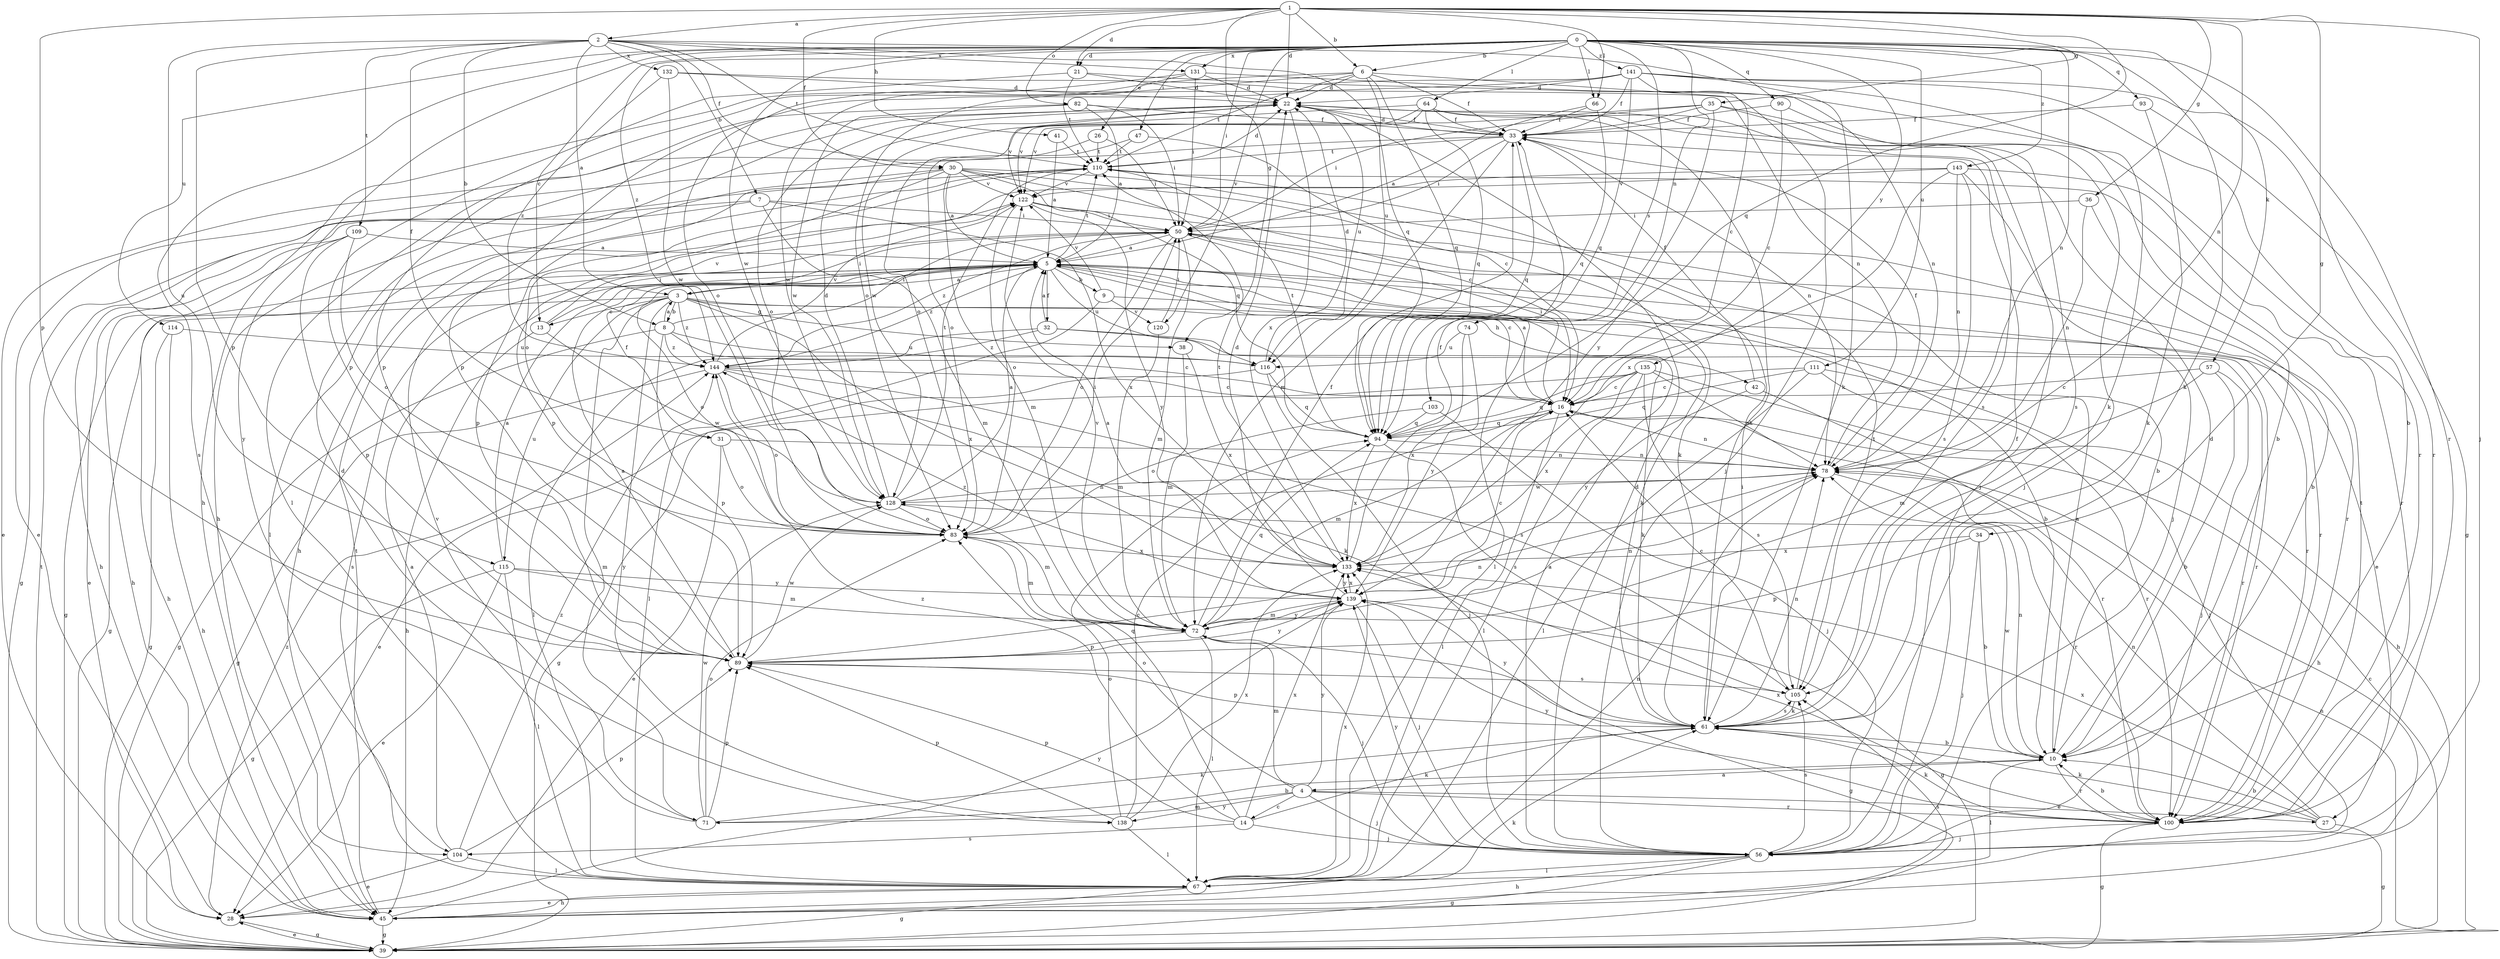 strict digraph  {
0;
1;
2;
3;
4;
5;
6;
7;
8;
9;
10;
13;
14;
16;
21;
22;
26;
27;
28;
30;
31;
32;
33;
34;
35;
36;
38;
39;
41;
42;
45;
47;
50;
56;
57;
61;
64;
66;
67;
71;
72;
74;
78;
82;
83;
89;
90;
93;
94;
100;
103;
104;
105;
109;
110;
111;
114;
115;
116;
120;
122;
128;
131;
132;
133;
135;
138;
139;
141;
143;
144;
0 -> 6  [label=b];
0 -> 13  [label=c];
0 -> 21  [label=d];
0 -> 26  [label=e];
0 -> 47  [label=i];
0 -> 50  [label=i];
0 -> 57  [label=k];
0 -> 61  [label=k];
0 -> 64  [label=l];
0 -> 66  [label=l];
0 -> 74  [label=n];
0 -> 78  [label=n];
0 -> 90  [label=q];
0 -> 93  [label=q];
0 -> 100  [label=r];
0 -> 103  [label=s];
0 -> 104  [label=s];
0 -> 111  [label=u];
0 -> 114  [label=u];
0 -> 120  [label=v];
0 -> 128  [label=w];
0 -> 131  [label=x];
0 -> 135  [label=y];
0 -> 138  [label=y];
0 -> 141  [label=z];
0 -> 143  [label=z];
0 -> 144  [label=z];
1 -> 2  [label=a];
1 -> 6  [label=b];
1 -> 21  [label=d];
1 -> 22  [label=d];
1 -> 30  [label=f];
1 -> 34  [label=g];
1 -> 35  [label=g];
1 -> 36  [label=g];
1 -> 38  [label=g];
1 -> 41  [label=h];
1 -> 56  [label=j];
1 -> 66  [label=l];
1 -> 78  [label=n];
1 -> 82  [label=o];
1 -> 89  [label=p];
1 -> 94  [label=q];
2 -> 3  [label=a];
2 -> 7  [label=b];
2 -> 8  [label=b];
2 -> 30  [label=f];
2 -> 31  [label=f];
2 -> 61  [label=k];
2 -> 89  [label=p];
2 -> 94  [label=q];
2 -> 109  [label=t];
2 -> 110  [label=t];
2 -> 115  [label=u];
2 -> 131  [label=x];
2 -> 132  [label=x];
3 -> 8  [label=b];
3 -> 13  [label=c];
3 -> 38  [label=g];
3 -> 39  [label=g];
3 -> 42  [label=h];
3 -> 50  [label=i];
3 -> 71  [label=m];
3 -> 100  [label=r];
3 -> 115  [label=u];
3 -> 133  [label=x];
3 -> 138  [label=y];
3 -> 144  [label=z];
4 -> 14  [label=c];
4 -> 27  [label=e];
4 -> 56  [label=j];
4 -> 71  [label=m];
4 -> 72  [label=m];
4 -> 83  [label=o];
4 -> 100  [label=r];
4 -> 138  [label=y];
4 -> 139  [label=y];
5 -> 3  [label=a];
5 -> 9  [label=b];
5 -> 10  [label=b];
5 -> 16  [label=c];
5 -> 31  [label=f];
5 -> 32  [label=f];
5 -> 39  [label=g];
5 -> 45  [label=h];
5 -> 61  [label=k];
5 -> 83  [label=o];
5 -> 100  [label=r];
5 -> 104  [label=s];
5 -> 110  [label=t];
5 -> 116  [label=u];
5 -> 144  [label=z];
6 -> 22  [label=d];
6 -> 33  [label=f];
6 -> 56  [label=j];
6 -> 89  [label=p];
6 -> 94  [label=q];
6 -> 110  [label=t];
6 -> 116  [label=u];
6 -> 128  [label=w];
7 -> 39  [label=g];
7 -> 45  [label=h];
7 -> 50  [label=i];
7 -> 72  [label=m];
7 -> 133  [label=x];
8 -> 3  [label=a];
8 -> 16  [label=c];
8 -> 39  [label=g];
8 -> 50  [label=i];
8 -> 89  [label=p];
8 -> 116  [label=u];
8 -> 144  [label=z];
9 -> 27  [label=e];
9 -> 67  [label=l];
9 -> 120  [label=v];
9 -> 122  [label=v];
10 -> 4  [label=a];
10 -> 5  [label=a];
10 -> 22  [label=d];
10 -> 67  [label=l];
10 -> 78  [label=n];
10 -> 100  [label=r];
10 -> 128  [label=w];
13 -> 45  [label=h];
13 -> 50  [label=i];
13 -> 122  [label=v];
13 -> 128  [label=w];
14 -> 56  [label=j];
14 -> 61  [label=k];
14 -> 89  [label=p];
14 -> 94  [label=q];
14 -> 104  [label=s];
14 -> 133  [label=x];
14 -> 144  [label=z];
16 -> 5  [label=a];
16 -> 45  [label=h];
16 -> 50  [label=i];
16 -> 67  [label=l];
16 -> 72  [label=m];
16 -> 78  [label=n];
16 -> 94  [label=q];
21 -> 22  [label=d];
21 -> 89  [label=p];
21 -> 100  [label=r];
21 -> 110  [label=t];
22 -> 33  [label=f];
22 -> 45  [label=h];
22 -> 61  [label=k];
22 -> 83  [label=o];
22 -> 116  [label=u];
22 -> 122  [label=v];
22 -> 133  [label=x];
26 -> 28  [label=e];
26 -> 50  [label=i];
26 -> 110  [label=t];
27 -> 10  [label=b];
27 -> 39  [label=g];
27 -> 61  [label=k];
27 -> 78  [label=n];
27 -> 133  [label=x];
28 -> 39  [label=g];
28 -> 144  [label=z];
30 -> 5  [label=a];
30 -> 10  [label=b];
30 -> 16  [label=c];
30 -> 61  [label=k];
30 -> 67  [label=l];
30 -> 72  [label=m];
30 -> 83  [label=o];
30 -> 89  [label=p];
30 -> 94  [label=q];
30 -> 122  [label=v];
31 -> 28  [label=e];
31 -> 78  [label=n];
31 -> 83  [label=o];
32 -> 5  [label=a];
32 -> 61  [label=k];
32 -> 67  [label=l];
32 -> 100  [label=r];
32 -> 144  [label=z];
33 -> 22  [label=d];
33 -> 28  [label=e];
33 -> 50  [label=i];
33 -> 72  [label=m];
33 -> 78  [label=n];
33 -> 94  [label=q];
33 -> 110  [label=t];
34 -> 10  [label=b];
34 -> 56  [label=j];
34 -> 89  [label=p];
34 -> 133  [label=x];
35 -> 10  [label=b];
35 -> 33  [label=f];
35 -> 50  [label=i];
35 -> 105  [label=s];
35 -> 122  [label=v];
35 -> 139  [label=y];
36 -> 10  [label=b];
36 -> 50  [label=i];
36 -> 78  [label=n];
38 -> 72  [label=m];
38 -> 133  [label=x];
39 -> 16  [label=c];
39 -> 28  [label=e];
39 -> 78  [label=n];
39 -> 110  [label=t];
41 -> 5  [label=a];
41 -> 110  [label=t];
42 -> 33  [label=f];
42 -> 100  [label=r];
42 -> 139  [label=y];
45 -> 39  [label=g];
45 -> 61  [label=k];
45 -> 105  [label=s];
45 -> 110  [label=t];
45 -> 139  [label=y];
47 -> 16  [label=c];
47 -> 83  [label=o];
47 -> 110  [label=t];
50 -> 5  [label=a];
50 -> 67  [label=l];
50 -> 72  [label=m];
50 -> 83  [label=o];
50 -> 100  [label=r];
50 -> 144  [label=z];
56 -> 5  [label=a];
56 -> 22  [label=d];
56 -> 39  [label=g];
56 -> 45  [label=h];
56 -> 67  [label=l];
56 -> 105  [label=s];
56 -> 139  [label=y];
57 -> 10  [label=b];
57 -> 16  [label=c];
57 -> 56  [label=j];
57 -> 72  [label=m];
61 -> 10  [label=b];
61 -> 33  [label=f];
61 -> 50  [label=i];
61 -> 78  [label=n];
61 -> 89  [label=p];
61 -> 105  [label=s];
61 -> 139  [label=y];
64 -> 33  [label=f];
64 -> 56  [label=j];
64 -> 83  [label=o];
64 -> 94  [label=q];
64 -> 105  [label=s];
64 -> 122  [label=v];
64 -> 128  [label=w];
66 -> 5  [label=a];
66 -> 33  [label=f];
66 -> 94  [label=q];
67 -> 28  [label=e];
67 -> 39  [label=g];
67 -> 45  [label=h];
67 -> 78  [label=n];
67 -> 133  [label=x];
71 -> 10  [label=b];
71 -> 22  [label=d];
71 -> 61  [label=k];
71 -> 83  [label=o];
71 -> 89  [label=p];
71 -> 122  [label=v];
71 -> 128  [label=w];
72 -> 33  [label=f];
72 -> 39  [label=g];
72 -> 56  [label=j];
72 -> 67  [label=l];
72 -> 78  [label=n];
72 -> 89  [label=p];
72 -> 94  [label=q];
72 -> 122  [label=v];
72 -> 139  [label=y];
74 -> 116  [label=u];
74 -> 133  [label=x];
74 -> 139  [label=y];
78 -> 33  [label=f];
78 -> 100  [label=r];
78 -> 128  [label=w];
82 -> 5  [label=a];
82 -> 33  [label=f];
82 -> 50  [label=i];
82 -> 67  [label=l];
82 -> 128  [label=w];
83 -> 50  [label=i];
83 -> 72  [label=m];
83 -> 133  [label=x];
89 -> 5  [label=a];
89 -> 78  [label=n];
89 -> 105  [label=s];
89 -> 128  [label=w];
89 -> 139  [label=y];
90 -> 16  [label=c];
90 -> 33  [label=f];
90 -> 56  [label=j];
93 -> 33  [label=f];
93 -> 39  [label=g];
93 -> 61  [label=k];
94 -> 78  [label=n];
94 -> 105  [label=s];
94 -> 110  [label=t];
94 -> 133  [label=x];
100 -> 10  [label=b];
100 -> 39  [label=g];
100 -> 56  [label=j];
100 -> 61  [label=k];
100 -> 110  [label=t];
100 -> 133  [label=x];
100 -> 139  [label=y];
103 -> 56  [label=j];
103 -> 83  [label=o];
103 -> 94  [label=q];
104 -> 5  [label=a];
104 -> 28  [label=e];
104 -> 67  [label=l];
104 -> 89  [label=p];
104 -> 144  [label=z];
105 -> 16  [label=c];
105 -> 61  [label=k];
105 -> 110  [label=t];
109 -> 5  [label=a];
109 -> 28  [label=e];
109 -> 45  [label=h];
109 -> 83  [label=o];
109 -> 89  [label=p];
110 -> 22  [label=d];
110 -> 45  [label=h];
110 -> 122  [label=v];
111 -> 16  [label=c];
111 -> 56  [label=j];
111 -> 67  [label=l];
111 -> 94  [label=q];
111 -> 100  [label=r];
114 -> 39  [label=g];
114 -> 45  [label=h];
114 -> 116  [label=u];
115 -> 5  [label=a];
115 -> 28  [label=e];
115 -> 39  [label=g];
115 -> 67  [label=l];
115 -> 72  [label=m];
115 -> 139  [label=y];
116 -> 22  [label=d];
116 -> 39  [label=g];
116 -> 56  [label=j];
116 -> 94  [label=q];
120 -> 50  [label=i];
120 -> 72  [label=m];
122 -> 50  [label=i];
122 -> 83  [label=o];
122 -> 100  [label=r];
122 -> 139  [label=y];
128 -> 5  [label=a];
128 -> 22  [label=d];
128 -> 72  [label=m];
128 -> 78  [label=n];
128 -> 83  [label=o];
128 -> 110  [label=t];
131 -> 22  [label=d];
131 -> 45  [label=h];
131 -> 50  [label=i];
131 -> 78  [label=n];
131 -> 83  [label=o];
132 -> 22  [label=d];
132 -> 78  [label=n];
132 -> 128  [label=w];
132 -> 144  [label=z];
133 -> 5  [label=a];
133 -> 33  [label=f];
133 -> 110  [label=t];
133 -> 139  [label=y];
135 -> 16  [label=c];
135 -> 28  [label=e];
135 -> 45  [label=h];
135 -> 67  [label=l];
135 -> 78  [label=n];
135 -> 94  [label=q];
135 -> 105  [label=s];
135 -> 133  [label=x];
138 -> 16  [label=c];
138 -> 67  [label=l];
138 -> 83  [label=o];
138 -> 89  [label=p];
138 -> 133  [label=x];
139 -> 16  [label=c];
139 -> 22  [label=d];
139 -> 39  [label=g];
139 -> 56  [label=j];
139 -> 72  [label=m];
139 -> 133  [label=x];
139 -> 144  [label=z];
141 -> 10  [label=b];
141 -> 16  [label=c];
141 -> 22  [label=d];
141 -> 33  [label=f];
141 -> 61  [label=k];
141 -> 83  [label=o];
141 -> 89  [label=p];
141 -> 94  [label=q];
141 -> 100  [label=r];
143 -> 56  [label=j];
143 -> 78  [label=n];
143 -> 89  [label=p];
143 -> 100  [label=r];
143 -> 105  [label=s];
143 -> 122  [label=v];
143 -> 133  [label=x];
144 -> 16  [label=c];
144 -> 39  [label=g];
144 -> 61  [label=k];
144 -> 83  [label=o];
144 -> 105  [label=s];
144 -> 122  [label=v];
}
